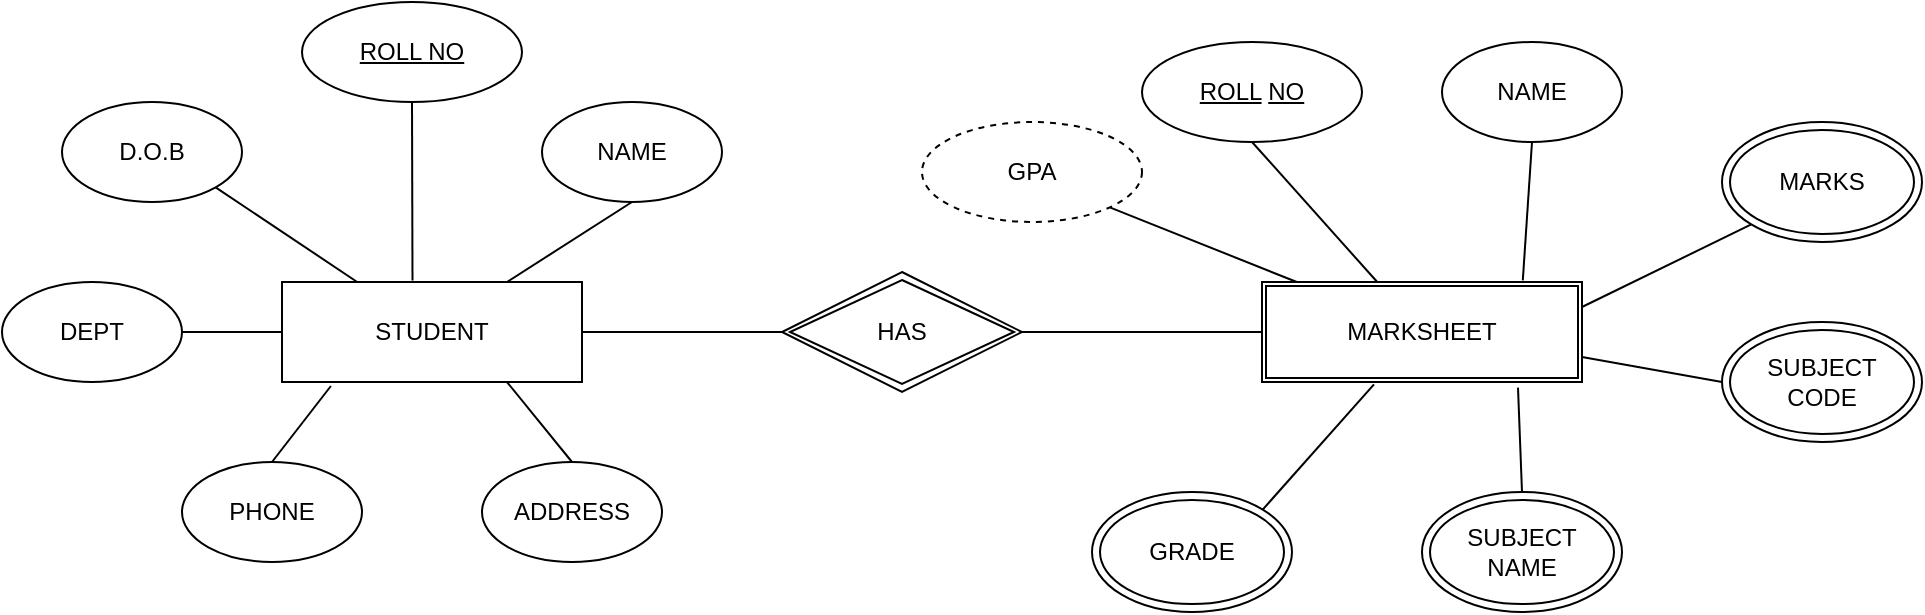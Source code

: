 <mxfile version="22.0.2" type="device">
  <diagram id="2swYPJoV_FrtuQzKc0Ms" name="Page-1">
    <mxGraphModel dx="1313" dy="668" grid="1" gridSize="10" guides="1" tooltips="1" connect="1" arrows="1" fold="1" page="1" pageScale="1" pageWidth="1200" pageHeight="1600" math="0" shadow="0">
      <root>
        <mxCell id="0" />
        <mxCell id="1" parent="0" />
        <mxCell id="2" value="STUDENT" style="rounded=0;whiteSpace=wrap;html=1;" parent="1" vertex="1">
          <mxGeometry x="180" y="190" width="150" height="50" as="geometry" />
        </mxCell>
        <mxCell id="3" value="&lt;u&gt;ROLL NO&lt;/u&gt;" style="ellipse;whiteSpace=wrap;html=1;" parent="1" vertex="1">
          <mxGeometry x="190" y="50" width="110" height="50" as="geometry" />
        </mxCell>
        <mxCell id="lJbOlf-pian9ZVg5hmV1-36" style="edgeStyle=none;rounded=0;orthogonalLoop=1;jettySize=auto;html=1;exitX=0.5;exitY=1;exitDx=0;exitDy=0;entryX=0.75;entryY=0;entryDx=0;entryDy=0;endArrow=none;endFill=0;" edge="1" parent="1" source="4" target="2">
          <mxGeometry relative="1" as="geometry" />
        </mxCell>
        <mxCell id="4" value="NAME" style="ellipse;whiteSpace=wrap;html=1;" parent="1" vertex="1">
          <mxGeometry x="310" y="100" width="90" height="50" as="geometry" />
        </mxCell>
        <mxCell id="lJbOlf-pian9ZVg5hmV1-40" style="edgeStyle=none;rounded=0;orthogonalLoop=1;jettySize=auto;html=1;exitX=1;exitY=1;exitDx=0;exitDy=0;endArrow=none;endFill=0;" edge="1" parent="1" source="5" target="2">
          <mxGeometry relative="1" as="geometry" />
        </mxCell>
        <mxCell id="5" value="D.O.B" style="ellipse;whiteSpace=wrap;html=1;" parent="1" vertex="1">
          <mxGeometry x="70" y="100" width="90" height="50" as="geometry" />
        </mxCell>
        <mxCell id="lJbOlf-pian9ZVg5hmV1-39" style="edgeStyle=none;rounded=0;orthogonalLoop=1;jettySize=auto;html=1;exitX=1;exitY=0.5;exitDx=0;exitDy=0;entryX=0;entryY=0.5;entryDx=0;entryDy=0;endArrow=none;endFill=0;" edge="1" parent="1" source="6" target="2">
          <mxGeometry relative="1" as="geometry" />
        </mxCell>
        <mxCell id="6" value="DEPT" style="ellipse;whiteSpace=wrap;html=1;" parent="1" vertex="1">
          <mxGeometry x="40" y="190" width="90" height="50" as="geometry" />
        </mxCell>
        <mxCell id="7" value="PHONE" style="ellipse;whiteSpace=wrap;html=1;" parent="1" vertex="1">
          <mxGeometry x="130" y="280" width="90" height="50" as="geometry" />
        </mxCell>
        <mxCell id="lJbOlf-pian9ZVg5hmV1-37" style="edgeStyle=none;rounded=0;orthogonalLoop=1;jettySize=auto;html=1;exitX=0.5;exitY=0;exitDx=0;exitDy=0;entryX=0.75;entryY=1;entryDx=0;entryDy=0;endArrow=none;endFill=0;" edge="1" parent="1" source="8" target="2">
          <mxGeometry relative="1" as="geometry" />
        </mxCell>
        <mxCell id="8" value="ADDRESS" style="ellipse;whiteSpace=wrap;html=1;" parent="1" vertex="1">
          <mxGeometry x="280" y="280" width="90" height="50" as="geometry" />
        </mxCell>
        <mxCell id="10" value="NAME" style="ellipse;whiteSpace=wrap;html=1;" parent="1" vertex="1">
          <mxGeometry x="760" y="70" width="90" height="50" as="geometry" />
        </mxCell>
        <mxCell id="lJbOlf-pian9ZVg5hmV1-41" style="edgeStyle=none;rounded=0;orthogonalLoop=1;jettySize=auto;html=1;exitX=0.5;exitY=1;exitDx=0;exitDy=0;endArrow=none;endFill=0;" edge="1" parent="1" source="11" target="lJbOlf-pian9ZVg5hmV1-29">
          <mxGeometry relative="1" as="geometry" />
        </mxCell>
        <mxCell id="11" value="&lt;u&gt;ROLL&lt;/u&gt; &lt;u&gt;NO&lt;/u&gt;" style="ellipse;whiteSpace=wrap;html=1;" parent="1" vertex="1">
          <mxGeometry x="610" y="70" width="110" height="50" as="geometry" />
        </mxCell>
        <mxCell id="25" value="GRADE" style="ellipse;shape=doubleEllipse;whiteSpace=wrap;html=1;" parent="1" vertex="1">
          <mxGeometry x="585" y="295" width="100" height="60" as="geometry" />
        </mxCell>
        <mxCell id="26" value="SUBJECT NAME" style="ellipse;shape=doubleEllipse;whiteSpace=wrap;html=1;" parent="1" vertex="1">
          <mxGeometry x="750" y="295" width="100" height="60" as="geometry" />
        </mxCell>
        <mxCell id="lJbOlf-pian9ZVg5hmV1-44" style="edgeStyle=none;rounded=0;orthogonalLoop=1;jettySize=auto;html=1;exitX=0;exitY=0.5;exitDx=0;exitDy=0;entryX=1;entryY=0.75;entryDx=0;entryDy=0;endArrow=none;endFill=0;" edge="1" parent="1" source="27" target="lJbOlf-pian9ZVg5hmV1-29">
          <mxGeometry relative="1" as="geometry" />
        </mxCell>
        <mxCell id="27" value="SUBJECT CODE" style="ellipse;shape=doubleEllipse;whiteSpace=wrap;html=1;" parent="1" vertex="1">
          <mxGeometry x="900" y="210" width="100" height="60" as="geometry" />
        </mxCell>
        <mxCell id="lJbOlf-pian9ZVg5hmV1-43" style="edgeStyle=none;rounded=0;orthogonalLoop=1;jettySize=auto;html=1;exitX=0;exitY=1;exitDx=0;exitDy=0;entryX=1;entryY=0.25;entryDx=0;entryDy=0;endArrow=none;endFill=0;" edge="1" parent="1" source="28" target="lJbOlf-pian9ZVg5hmV1-29">
          <mxGeometry relative="1" as="geometry" />
        </mxCell>
        <mxCell id="28" value="MARKS" style="ellipse;shape=doubleEllipse;whiteSpace=wrap;html=1;" parent="1" vertex="1">
          <mxGeometry x="900" y="110" width="100" height="60" as="geometry" />
        </mxCell>
        <mxCell id="lJbOlf-pian9ZVg5hmV1-47" style="edgeStyle=none;rounded=0;orthogonalLoop=1;jettySize=auto;html=1;exitX=1;exitY=1;exitDx=0;exitDy=0;endArrow=none;endFill=0;" edge="1" parent="1" source="29" target="lJbOlf-pian9ZVg5hmV1-29">
          <mxGeometry relative="1" as="geometry" />
        </mxCell>
        <mxCell id="29" value="GPA" style="ellipse;whiteSpace=wrap;lines=dottedhtml=1;dashed=1;" parent="1" vertex="1">
          <mxGeometry x="500" y="110" width="110" height="50" as="geometry" />
        </mxCell>
        <mxCell id="lJbOlf-pian9ZVg5hmV1-29" value="MARKSHEET" style="shape=ext;double=1;rounded=0;whiteSpace=wrap;html=1;" vertex="1" parent="1">
          <mxGeometry x="670" y="190" width="160" height="50" as="geometry" />
        </mxCell>
        <mxCell id="lJbOlf-pian9ZVg5hmV1-35" style="edgeStyle=none;rounded=0;orthogonalLoop=1;jettySize=auto;html=1;exitX=0.5;exitY=1;exitDx=0;exitDy=0;entryX=0.435;entryY=-0.016;entryDx=0;entryDy=0;entryPerimeter=0;endArrow=none;endFill=0;" edge="1" parent="1" source="3" target="2">
          <mxGeometry relative="1" as="geometry" />
        </mxCell>
        <mxCell id="lJbOlf-pian9ZVg5hmV1-38" style="edgeStyle=none;rounded=0;orthogonalLoop=1;jettySize=auto;html=1;exitX=0.5;exitY=0;exitDx=0;exitDy=0;entryX=0.163;entryY=1.04;entryDx=0;entryDy=0;entryPerimeter=0;endArrow=none;endFill=0;" edge="1" parent="1" source="7" target="2">
          <mxGeometry relative="1" as="geometry" />
        </mxCell>
        <mxCell id="lJbOlf-pian9ZVg5hmV1-42" style="edgeStyle=none;rounded=0;orthogonalLoop=1;jettySize=auto;html=1;exitX=0.5;exitY=1;exitDx=0;exitDy=0;entryX=0.815;entryY=-0.016;entryDx=0;entryDy=0;entryPerimeter=0;endArrow=none;endFill=0;" edge="1" parent="1" source="10" target="lJbOlf-pian9ZVg5hmV1-29">
          <mxGeometry relative="1" as="geometry" />
        </mxCell>
        <mxCell id="lJbOlf-pian9ZVg5hmV1-45" style="edgeStyle=none;rounded=0;orthogonalLoop=1;jettySize=auto;html=1;exitX=0.5;exitY=0;exitDx=0;exitDy=0;entryX=0.8;entryY=1.056;entryDx=0;entryDy=0;entryPerimeter=0;endArrow=none;endFill=0;" edge="1" parent="1" source="26" target="lJbOlf-pian9ZVg5hmV1-29">
          <mxGeometry relative="1" as="geometry" />
        </mxCell>
        <mxCell id="lJbOlf-pian9ZVg5hmV1-46" style="edgeStyle=none;rounded=0;orthogonalLoop=1;jettySize=auto;html=1;exitX=1;exitY=0;exitDx=0;exitDy=0;entryX=0.35;entryY=1.024;entryDx=0;entryDy=0;entryPerimeter=0;endArrow=none;endFill=0;" edge="1" parent="1" source="25" target="lJbOlf-pian9ZVg5hmV1-29">
          <mxGeometry relative="1" as="geometry" />
        </mxCell>
        <mxCell id="lJbOlf-pian9ZVg5hmV1-51" style="edgeStyle=none;rounded=0;orthogonalLoop=1;jettySize=auto;html=1;exitX=1;exitY=0.5;exitDx=0;exitDy=0;entryX=0;entryY=0.5;entryDx=0;entryDy=0;endArrow=none;endFill=0;" edge="1" parent="1" source="lJbOlf-pian9ZVg5hmV1-50" target="lJbOlf-pian9ZVg5hmV1-29">
          <mxGeometry relative="1" as="geometry" />
        </mxCell>
        <mxCell id="lJbOlf-pian9ZVg5hmV1-52" style="edgeStyle=none;rounded=0;orthogonalLoop=1;jettySize=auto;html=1;exitX=0;exitY=0.5;exitDx=0;exitDy=0;endArrow=none;endFill=0;" edge="1" parent="1" source="lJbOlf-pian9ZVg5hmV1-50" target="2">
          <mxGeometry relative="1" as="geometry" />
        </mxCell>
        <mxCell id="lJbOlf-pian9ZVg5hmV1-50" value="HAS" style="shape=rhombus;double=1;perimeter=rhombusPerimeter;whiteSpace=wrap;html=1;align=center;" vertex="1" parent="1">
          <mxGeometry x="430" y="185" width="120" height="60" as="geometry" />
        </mxCell>
      </root>
    </mxGraphModel>
  </diagram>
</mxfile>
